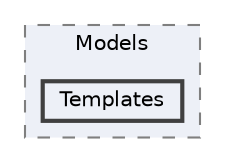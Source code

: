 digraph "BLAZAMDatabase/Models/Templates"
{
 // LATEX_PDF_SIZE
  bgcolor="transparent";
  edge [fontname=Helvetica,fontsize=10,labelfontname=Helvetica,labelfontsize=10];
  node [fontname=Helvetica,fontsize=10,shape=box,height=0.2,width=0.4];
  compound=true
  subgraph clusterdir_e916af802a1ccb74e7618e24112c26f1 {
    graph [ bgcolor="#edf0f7", pencolor="grey50", label="Models", fontname=Helvetica,fontsize=10 style="filled,dashed", URL="dir_e916af802a1ccb74e7618e24112c26f1.html",tooltip=""]
  dir_182aba0ed7e94fd7f635d68432f8b06e [label="Templates", fillcolor="#edf0f7", color="grey25", style="filled,bold", URL="dir_182aba0ed7e94fd7f635d68432f8b06e.html",tooltip=""];
  }
}
